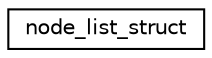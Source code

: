 digraph "Graphical Class Hierarchy"
{
 // LATEX_PDF_SIZE
  edge [fontname="Helvetica",fontsize="10",labelfontname="Helvetica",labelfontsize="10"];
  node [fontname="Helvetica",fontsize="10",shape=record];
  rankdir="LR";
  Node0 [label="node_list_struct",height=0.2,width=0.4,color="black", fillcolor="white", style="filled",URL="$structnode__list__struct.html",tooltip=" "];
}
